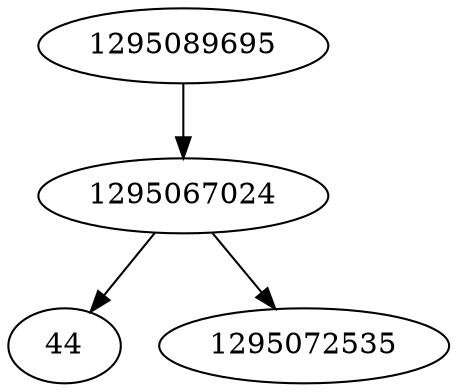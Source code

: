 strict digraph  {
1295067024;
44;
1295089695;
1295072535;
1295067024 -> 1295072535;
1295067024 -> 44;
1295089695 -> 1295067024;
}

